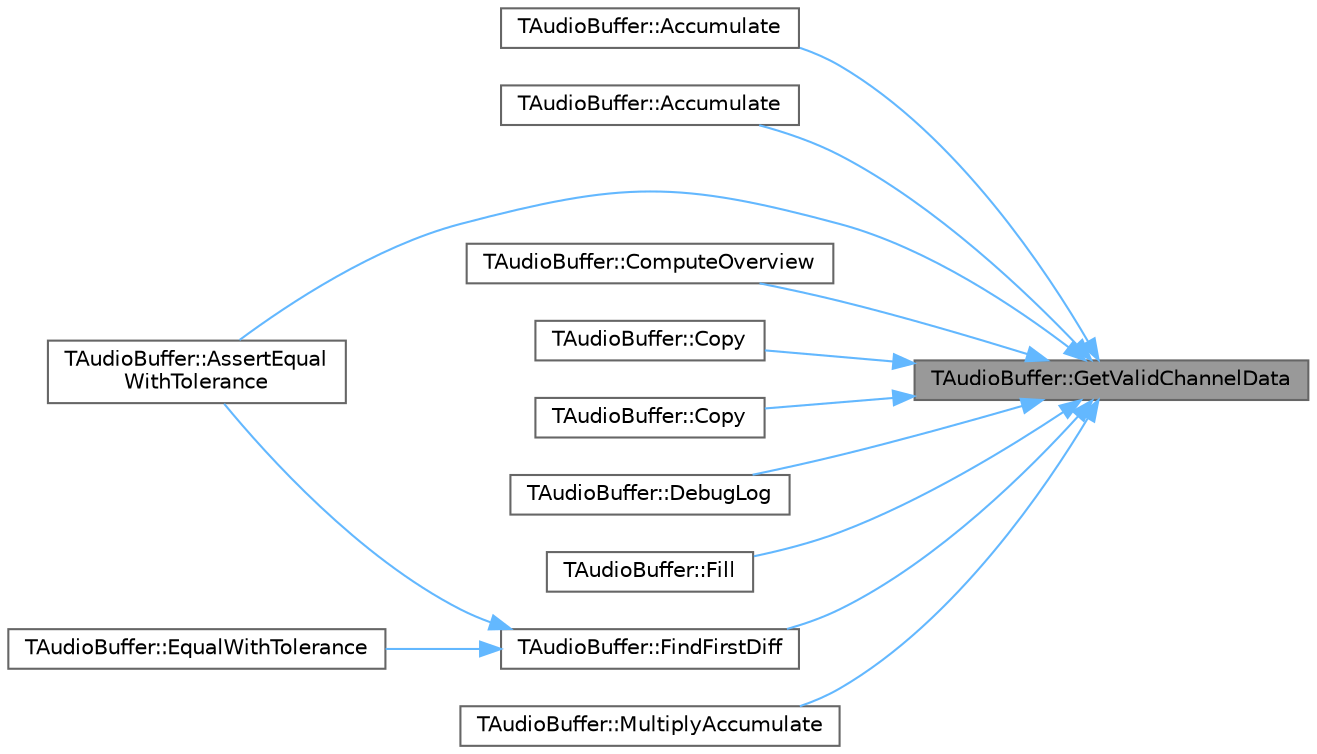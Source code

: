 digraph "TAudioBuffer::GetValidChannelData"
{
 // INTERACTIVE_SVG=YES
 // LATEX_PDF_SIZE
  bgcolor="transparent";
  edge [fontname=Helvetica,fontsize=10,labelfontname=Helvetica,labelfontsize=10];
  node [fontname=Helvetica,fontsize=10,shape=box,height=0.2,width=0.4];
  rankdir="RL";
  Node1 [id="Node000001",label="TAudioBuffer::GetValidChannelData",height=0.2,width=0.4,color="gray40", fillcolor="grey60", style="filled", fontcolor="black",tooltip=" "];
  Node1 -> Node2 [id="edge1_Node000001_Node000002",dir="back",color="steelblue1",style="solid",tooltip=" "];
  Node2 [id="Node000002",label="TAudioBuffer::Accumulate",height=0.2,width=0.4,color="grey40", fillcolor="white", style="filled",URL="$d6/d2f/classTAudioBuffer.html#a487a29c6b8b938d057b512c18e5cb555",tooltip=" "];
  Node1 -> Node3 [id="edge2_Node000001_Node000003",dir="back",color="steelblue1",style="solid",tooltip=" "];
  Node3 [id="Node000003",label="TAudioBuffer::Accumulate",height=0.2,width=0.4,color="grey40", fillcolor="white", style="filled",URL="$d6/d2f/classTAudioBuffer.html#adf8c0037dc190a7bff4b2d3819d5a0aa",tooltip=" "];
  Node1 -> Node4 [id="edge3_Node000001_Node000004",dir="back",color="steelblue1",style="solid",tooltip=" "];
  Node4 [id="Node000004",label="TAudioBuffer::AssertEqual\lWithTolerance",height=0.2,width=0.4,color="grey40", fillcolor="white", style="filled",URL="$d6/d2f/classTAudioBuffer.html#aaa4857812c7012b3ffc8d747639c629a",tooltip=" "];
  Node1 -> Node5 [id="edge4_Node000001_Node000005",dir="back",color="steelblue1",style="solid",tooltip=" "];
  Node5 [id="Node000005",label="TAudioBuffer::ComputeOverview",height=0.2,width=0.4,color="grey40", fillcolor="white", style="filled",URL="$d6/d2f/classTAudioBuffer.html#aa153f4ad0b27cc05b81eb92413043f40",tooltip=" "];
  Node1 -> Node6 [id="edge5_Node000001_Node000006",dir="back",color="steelblue1",style="solid",tooltip=" "];
  Node6 [id="Node000006",label="TAudioBuffer::Copy",height=0.2,width=0.4,color="grey40", fillcolor="white", style="filled",URL="$d6/d2f/classTAudioBuffer.html#af12fae149416f72f1fa354594d8c591f",tooltip=" "];
  Node1 -> Node7 [id="edge6_Node000001_Node000007",dir="back",color="steelblue1",style="solid",tooltip=" "];
  Node7 [id="Node000007",label="TAudioBuffer::Copy",height=0.2,width=0.4,color="grey40", fillcolor="white", style="filled",URL="$d6/d2f/classTAudioBuffer.html#a090007d5ace496115e1ef51a9cdadc33",tooltip=" "];
  Node1 -> Node8 [id="edge7_Node000001_Node000008",dir="back",color="steelblue1",style="solid",tooltip=" "];
  Node8 [id="Node000008",label="TAudioBuffer::DebugLog",height=0.2,width=0.4,color="grey40", fillcolor="white", style="filled",URL="$d6/d2f/classTAudioBuffer.html#ab3281edef14edb9d7aec9ed5c5d2f386",tooltip=" "];
  Node1 -> Node9 [id="edge8_Node000001_Node000009",dir="back",color="steelblue1",style="solid",tooltip=" "];
  Node9 [id="Node000009",label="TAudioBuffer::Fill",height=0.2,width=0.4,color="grey40", fillcolor="white", style="filled",URL="$d6/d2f/classTAudioBuffer.html#a3775670b514b65577d0ee8bdd7765565",tooltip=" "];
  Node1 -> Node10 [id="edge9_Node000001_Node000010",dir="back",color="steelblue1",style="solid",tooltip=" "];
  Node10 [id="Node000010",label="TAudioBuffer::FindFirstDiff",height=0.2,width=0.4,color="grey40", fillcolor="white", style="filled",URL="$d6/d2f/classTAudioBuffer.html#a3e6916f44ccdc73c884111cf95ac5d53",tooltip=" "];
  Node10 -> Node4 [id="edge10_Node000010_Node000004",dir="back",color="steelblue1",style="solid",tooltip=" "];
  Node10 -> Node11 [id="edge11_Node000010_Node000011",dir="back",color="steelblue1",style="solid",tooltip=" "];
  Node11 [id="Node000011",label="TAudioBuffer::EqualWithTolerance",height=0.2,width=0.4,color="grey40", fillcolor="white", style="filled",URL="$d6/d2f/classTAudioBuffer.html#a0f383e937623ad06789d67a50c948adb",tooltip=" "];
  Node1 -> Node12 [id="edge12_Node000001_Node000012",dir="back",color="steelblue1",style="solid",tooltip=" "];
  Node12 [id="Node000012",label="TAudioBuffer::MultiplyAccumulate",height=0.2,width=0.4,color="grey40", fillcolor="white", style="filled",URL="$d6/d2f/classTAudioBuffer.html#a161f13cfd4891c2c26e42e1815e453eb",tooltip=" "];
}
